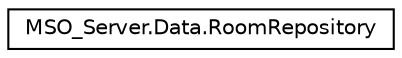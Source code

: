 digraph "Иерархия классов. Графический вид."
{
 // LATEX_PDF_SIZE
  edge [fontname="Helvetica",fontsize="10",labelfontname="Helvetica",labelfontsize="10"];
  node [fontname="Helvetica",fontsize="10",shape=record];
  rankdir="LR";
  Node0 [label="MSO_Server.Data.RoomRepository",height=0.2,width=0.4,color="black", fillcolor="white", style="filled",URL="$dc/dce/classMSO__Server_1_1Data_1_1RoomRepository.html",tooltip=" "];
}
